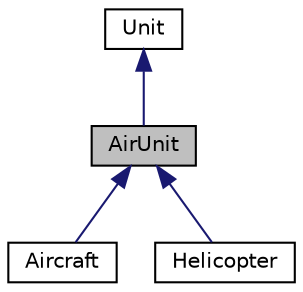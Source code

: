 digraph "AirUnit"
{
 // LATEX_PDF_SIZE
  edge [fontname="Helvetica",fontsize="10",labelfontname="Helvetica",labelfontsize="10"];
  node [fontname="Helvetica",fontsize="10",shape=record];
  Node1 [label="AirUnit",height=0.2,width=0.4,color="black", fillcolor="grey75", style="filled", fontcolor="black",tooltip=" "];
  Node2 -> Node1 [dir="back",color="midnightblue",fontsize="10",style="solid"];
  Node2 [label="Unit",height=0.2,width=0.4,color="black", fillcolor="white", style="filled",URL="$classUnit.html",tooltip=" "];
  Node1 -> Node3 [dir="back",color="midnightblue",fontsize="10",style="solid"];
  Node3 [label="Aircraft",height=0.2,width=0.4,color="black", fillcolor="white", style="filled",URL="$classAircraft.html",tooltip=" "];
  Node1 -> Node4 [dir="back",color="midnightblue",fontsize="10",style="solid"];
  Node4 [label="Helicopter",height=0.2,width=0.4,color="black", fillcolor="white", style="filled",URL="$classHelicopter.html",tooltip=" "];
}
